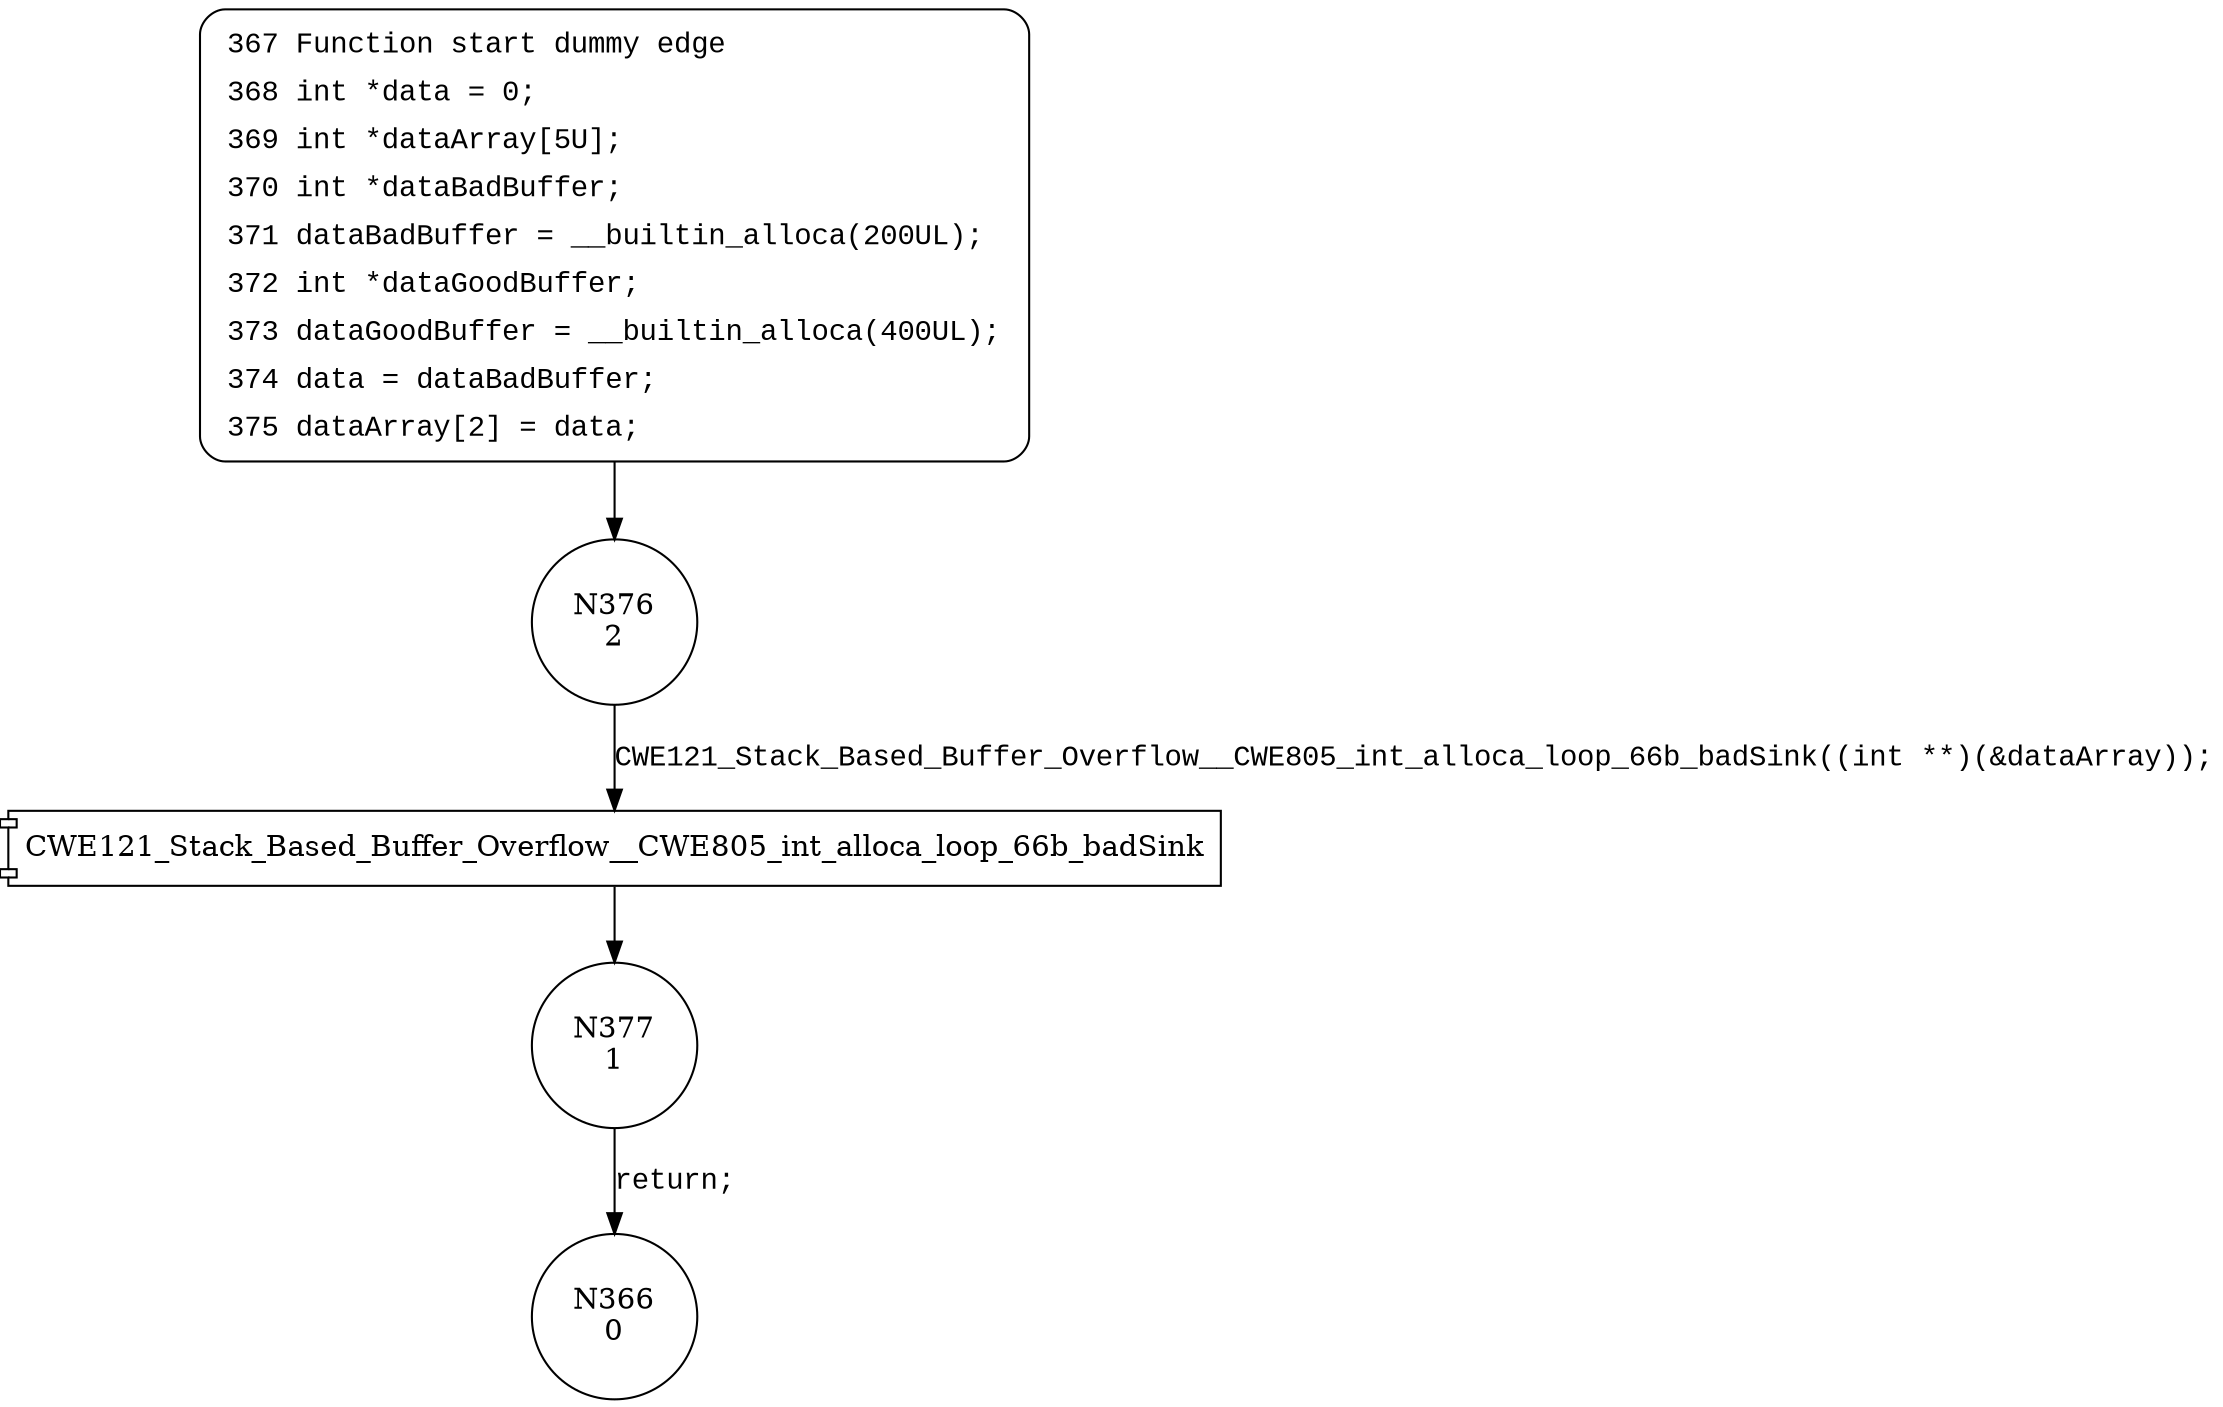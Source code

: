 digraph CWE121_Stack_Based_Buffer_Overflow__CWE805_int_alloca_loop_66_bad {
376 [shape="circle" label="N376\n2"]
377 [shape="circle" label="N377\n1"]
366 [shape="circle" label="N366\n0"]
367 [style="filled,bold" penwidth="1" fillcolor="white" fontname="Courier New" shape="Mrecord" label=<<table border="0" cellborder="0" cellpadding="3" bgcolor="white"><tr><td align="right">367</td><td align="left">Function start dummy edge</td></tr><tr><td align="right">368</td><td align="left">int *data = 0;</td></tr><tr><td align="right">369</td><td align="left">int *dataArray[5U];</td></tr><tr><td align="right">370</td><td align="left">int *dataBadBuffer;</td></tr><tr><td align="right">371</td><td align="left">dataBadBuffer = __builtin_alloca(200UL);</td></tr><tr><td align="right">372</td><td align="left">int *dataGoodBuffer;</td></tr><tr><td align="right">373</td><td align="left">dataGoodBuffer = __builtin_alloca(400UL);</td></tr><tr><td align="right">374</td><td align="left">data = dataBadBuffer;</td></tr><tr><td align="right">375</td><td align="left">dataArray[2] = data;</td></tr></table>>]
367 -> 376[label=""]
100008 [shape="component" label="CWE121_Stack_Based_Buffer_Overflow__CWE805_int_alloca_loop_66b_badSink"]
376 -> 100008 [label="CWE121_Stack_Based_Buffer_Overflow__CWE805_int_alloca_loop_66b_badSink((int **)(&dataArray));" fontname="Courier New"]
100008 -> 377 [label="" fontname="Courier New"]
377 -> 366 [label="return;" fontname="Courier New"]
}